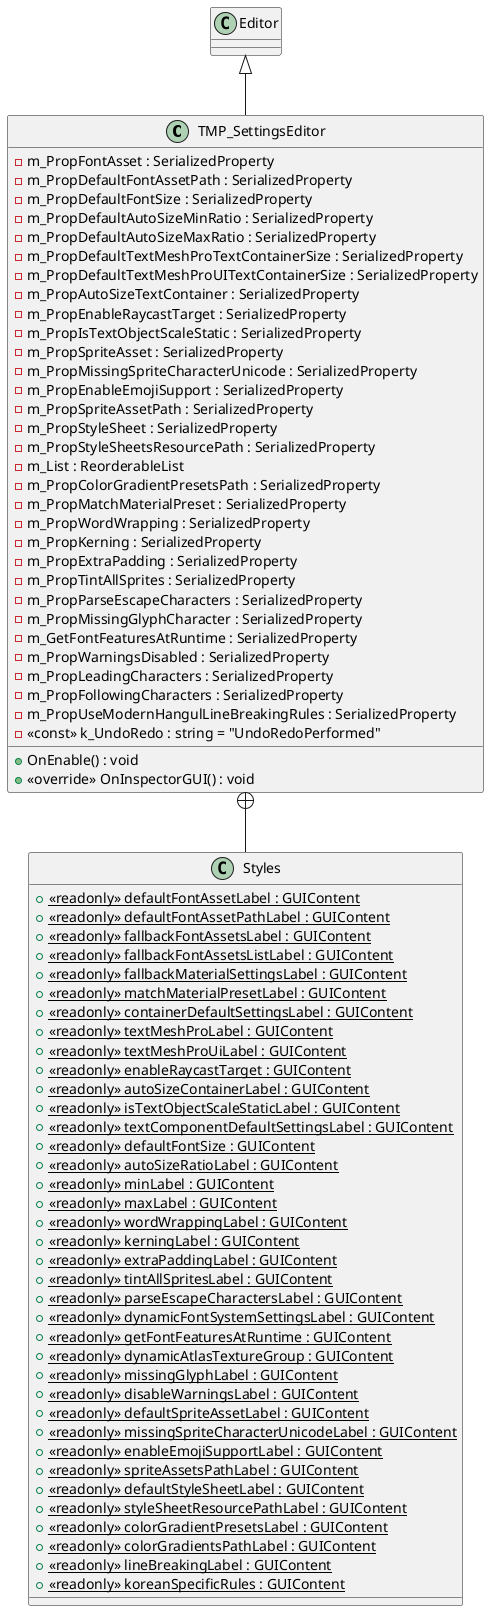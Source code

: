 @startuml
class TMP_SettingsEditor {
    - m_PropFontAsset : SerializedProperty
    - m_PropDefaultFontAssetPath : SerializedProperty
    - m_PropDefaultFontSize : SerializedProperty
    - m_PropDefaultAutoSizeMinRatio : SerializedProperty
    - m_PropDefaultAutoSizeMaxRatio : SerializedProperty
    - m_PropDefaultTextMeshProTextContainerSize : SerializedProperty
    - m_PropDefaultTextMeshProUITextContainerSize : SerializedProperty
    - m_PropAutoSizeTextContainer : SerializedProperty
    - m_PropEnableRaycastTarget : SerializedProperty
    - m_PropIsTextObjectScaleStatic : SerializedProperty
    - m_PropSpriteAsset : SerializedProperty
    - m_PropMissingSpriteCharacterUnicode : SerializedProperty
    - m_PropEnableEmojiSupport : SerializedProperty
    - m_PropSpriteAssetPath : SerializedProperty
    - m_PropStyleSheet : SerializedProperty
    - m_PropStyleSheetsResourcePath : SerializedProperty
    - m_List : ReorderableList
    - m_PropColorGradientPresetsPath : SerializedProperty
    - m_PropMatchMaterialPreset : SerializedProperty
    - m_PropWordWrapping : SerializedProperty
    - m_PropKerning : SerializedProperty
    - m_PropExtraPadding : SerializedProperty
    - m_PropTintAllSprites : SerializedProperty
    - m_PropParseEscapeCharacters : SerializedProperty
    - m_PropMissingGlyphCharacter : SerializedProperty
    - m_GetFontFeaturesAtRuntime : SerializedProperty
    - m_PropWarningsDisabled : SerializedProperty
    - m_PropLeadingCharacters : SerializedProperty
    - m_PropFollowingCharacters : SerializedProperty
    - m_PropUseModernHangulLineBreakingRules : SerializedProperty
    - <<const>> k_UndoRedo : string = "UndoRedoPerformed"
    + OnEnable() : void
    + <<override>> OnInspectorGUI() : void
}
class Styles {
    + {static} <<readonly>> defaultFontAssetLabel : GUIContent
    + {static} <<readonly>> defaultFontAssetPathLabel : GUIContent
    + {static} <<readonly>> fallbackFontAssetsLabel : GUIContent
    + {static} <<readonly>> fallbackFontAssetsListLabel : GUIContent
    + {static} <<readonly>> fallbackMaterialSettingsLabel : GUIContent
    + {static} <<readonly>> matchMaterialPresetLabel : GUIContent
    + {static} <<readonly>> containerDefaultSettingsLabel : GUIContent
    + {static} <<readonly>> textMeshProLabel : GUIContent
    + {static} <<readonly>> textMeshProUiLabel : GUIContent
    + {static} <<readonly>> enableRaycastTarget : GUIContent
    + {static} <<readonly>> autoSizeContainerLabel : GUIContent
    + {static} <<readonly>> isTextObjectScaleStaticLabel : GUIContent
    + {static} <<readonly>> textComponentDefaultSettingsLabel : GUIContent
    + {static} <<readonly>> defaultFontSize : GUIContent
    + {static} <<readonly>> autoSizeRatioLabel : GUIContent
    + {static} <<readonly>> minLabel : GUIContent
    + {static} <<readonly>> maxLabel : GUIContent
    + {static} <<readonly>> wordWrappingLabel : GUIContent
    + {static} <<readonly>> kerningLabel : GUIContent
    + {static} <<readonly>> extraPaddingLabel : GUIContent
    + {static} <<readonly>> tintAllSpritesLabel : GUIContent
    + {static} <<readonly>> parseEscapeCharactersLabel : GUIContent
    + {static} <<readonly>> dynamicFontSystemSettingsLabel : GUIContent
    + {static} <<readonly>> getFontFeaturesAtRuntime : GUIContent
    + {static} <<readonly>> dynamicAtlasTextureGroup : GUIContent
    + {static} <<readonly>> missingGlyphLabel : GUIContent
    + {static} <<readonly>> disableWarningsLabel : GUIContent
    + {static} <<readonly>> defaultSpriteAssetLabel : GUIContent
    + {static} <<readonly>> missingSpriteCharacterUnicodeLabel : GUIContent
    + {static} <<readonly>> enableEmojiSupportLabel : GUIContent
    + {static} <<readonly>> spriteAssetsPathLabel : GUIContent
    + {static} <<readonly>> defaultStyleSheetLabel : GUIContent
    + {static} <<readonly>> styleSheetResourcePathLabel : GUIContent
    + {static} <<readonly>> colorGradientPresetsLabel : GUIContent
    + {static} <<readonly>> colorGradientsPathLabel : GUIContent
    + {static} <<readonly>> lineBreakingLabel : GUIContent
    + {static} <<readonly>> koreanSpecificRules : GUIContent
}
Editor <|-- TMP_SettingsEditor
TMP_SettingsEditor +-- Styles
@enduml
